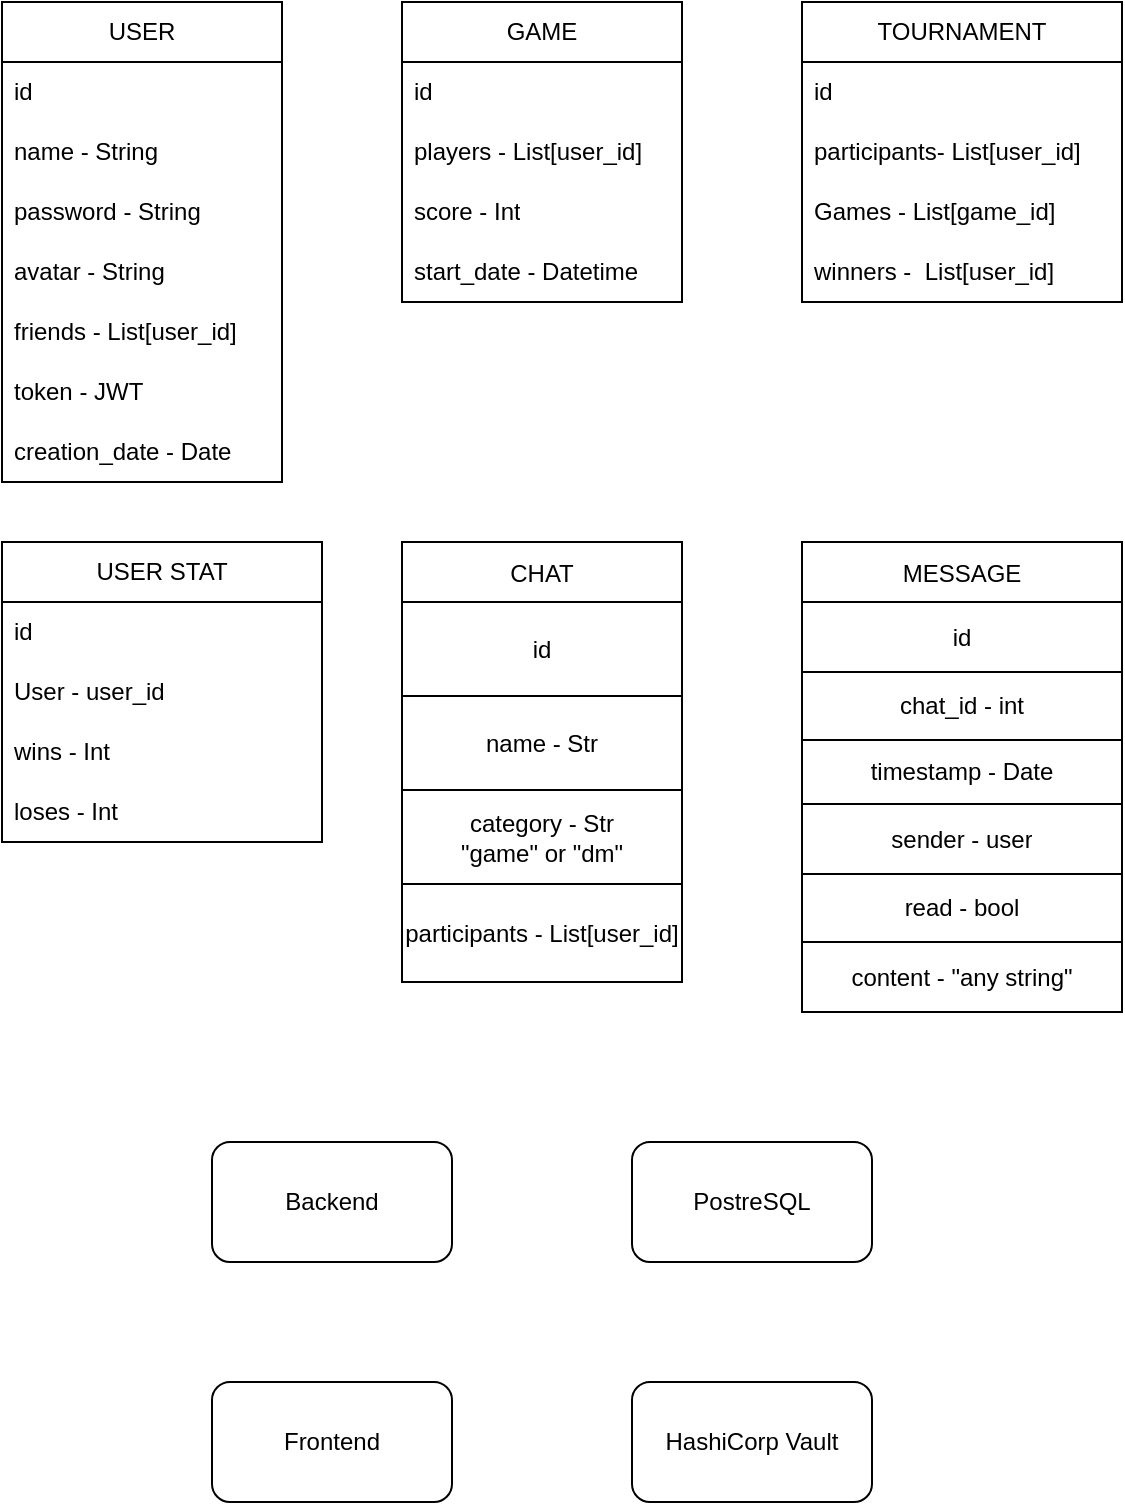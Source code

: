 <mxfile>
    <diagram id="yi2PZVy93b6bCMnaPCQZ" name="Page-1">
        <mxGraphModel dx="891" dy="772" grid="1" gridSize="10" guides="1" tooltips="1" connect="1" arrows="1" fold="1" page="1" pageScale="1" pageWidth="2000" pageHeight="2000" math="0" shadow="0">
            <root>
                <mxCell id="0"/>
                <mxCell id="1" parent="0"/>
                <mxCell id="2" value="PostreSQL" style="rounded=1;whiteSpace=wrap;html=1;" parent="1" vertex="1">
                    <mxGeometry x="435" y="730" width="120" height="60" as="geometry"/>
                </mxCell>
                <mxCell id="3" value="Backend" style="rounded=1;whiteSpace=wrap;html=1;" parent="1" vertex="1">
                    <mxGeometry x="225" y="730" width="120" height="60" as="geometry"/>
                </mxCell>
                <mxCell id="4" value="Frontend" style="rounded=1;whiteSpace=wrap;html=1;" parent="1" vertex="1">
                    <mxGeometry x="225" y="850" width="120" height="60" as="geometry"/>
                </mxCell>
                <mxCell id="15" value="USER" style="swimlane;fontStyle=0;childLayout=stackLayout;horizontal=1;startSize=30;horizontalStack=0;resizeParent=1;resizeParentMax=0;resizeLast=0;collapsible=1;marginBottom=0;whiteSpace=wrap;html=1;" parent="1" vertex="1">
                    <mxGeometry x="120" y="160" width="140" height="240" as="geometry"/>
                </mxCell>
                <mxCell id="16" value="id&amp;nbsp;" style="text;strokeColor=none;fillColor=none;align=left;verticalAlign=middle;spacingLeft=4;spacingRight=4;overflow=hidden;points=[[0,0.5],[1,0.5]];portConstraint=eastwest;rotatable=0;whiteSpace=wrap;html=1;" parent="15" vertex="1">
                    <mxGeometry y="30" width="140" height="30" as="geometry"/>
                </mxCell>
                <mxCell id="17" value="name - String" style="text;strokeColor=none;fillColor=none;align=left;verticalAlign=middle;spacingLeft=4;spacingRight=4;overflow=hidden;points=[[0,0.5],[1,0.5]];portConstraint=eastwest;rotatable=0;whiteSpace=wrap;html=1;" parent="15" vertex="1">
                    <mxGeometry y="60" width="140" height="30" as="geometry"/>
                </mxCell>
                <mxCell id="18" value="password - String" style="text;strokeColor=none;fillColor=none;align=left;verticalAlign=middle;spacingLeft=4;spacingRight=4;overflow=hidden;points=[[0,0.5],[1,0.5]];portConstraint=eastwest;rotatable=0;whiteSpace=wrap;html=1;" parent="15" vertex="1">
                    <mxGeometry y="90" width="140" height="30" as="geometry"/>
                </mxCell>
                <mxCell id="19" value="avatar - String" style="text;strokeColor=none;fillColor=none;align=left;verticalAlign=middle;spacingLeft=4;spacingRight=4;overflow=hidden;points=[[0,0.5],[1,0.5]];portConstraint=eastwest;rotatable=0;whiteSpace=wrap;html=1;" parent="15" vertex="1">
                    <mxGeometry y="120" width="140" height="30" as="geometry"/>
                </mxCell>
                <mxCell id="20" value="friends - List[user_id]" style="text;strokeColor=none;fillColor=none;align=left;verticalAlign=middle;spacingLeft=4;spacingRight=4;overflow=hidden;points=[[0,0.5],[1,0.5]];portConstraint=eastwest;rotatable=0;whiteSpace=wrap;html=1;" parent="15" vertex="1">
                    <mxGeometry y="150" width="140" height="30" as="geometry"/>
                </mxCell>
                <mxCell id="21" value="token - JWT" style="text;strokeColor=none;fillColor=none;align=left;verticalAlign=middle;spacingLeft=4;spacingRight=4;overflow=hidden;points=[[0,0.5],[1,0.5]];portConstraint=eastwest;rotatable=0;whiteSpace=wrap;html=1;" parent="15" vertex="1">
                    <mxGeometry y="180" width="140" height="30" as="geometry"/>
                </mxCell>
                <mxCell id="27" value="creation_date - Date" style="text;strokeColor=none;fillColor=none;align=left;verticalAlign=middle;spacingLeft=4;spacingRight=4;overflow=hidden;points=[[0,0.5],[1,0.5]];portConstraint=eastwest;rotatable=0;whiteSpace=wrap;html=1;" parent="15" vertex="1">
                    <mxGeometry y="210" width="140" height="30" as="geometry"/>
                </mxCell>
                <mxCell id="22" value="GAME" style="swimlane;fontStyle=0;childLayout=stackLayout;horizontal=1;startSize=30;horizontalStack=0;resizeParent=1;resizeParentMax=0;resizeLast=0;collapsible=1;marginBottom=0;whiteSpace=wrap;html=1;" parent="1" vertex="1">
                    <mxGeometry x="320" y="160" width="140" height="150" as="geometry"/>
                </mxCell>
                <mxCell id="24" value="id" style="text;strokeColor=none;fillColor=none;align=left;verticalAlign=middle;spacingLeft=4;spacingRight=4;overflow=hidden;points=[[0,0.5],[1,0.5]];portConstraint=eastwest;rotatable=0;whiteSpace=wrap;html=1;" parent="22" vertex="1">
                    <mxGeometry y="30" width="140" height="30" as="geometry"/>
                </mxCell>
                <mxCell id="32" value="players - List[user_id]" style="text;strokeColor=none;fillColor=none;align=left;verticalAlign=middle;spacingLeft=4;spacingRight=4;overflow=hidden;points=[[0,0.5],[1,0.5]];portConstraint=eastwest;rotatable=0;whiteSpace=wrap;html=1;" parent="22" vertex="1">
                    <mxGeometry y="60" width="140" height="30" as="geometry"/>
                </mxCell>
                <mxCell id="25" value="score - Int" style="text;strokeColor=none;fillColor=none;align=left;verticalAlign=middle;spacingLeft=4;spacingRight=4;overflow=hidden;points=[[0,0.5],[1,0.5]];portConstraint=eastwest;rotatable=0;whiteSpace=wrap;html=1;" parent="22" vertex="1">
                    <mxGeometry y="90" width="140" height="30" as="geometry"/>
                </mxCell>
                <mxCell id="26" value="start_date - Datetime" style="text;strokeColor=none;fillColor=none;align=left;verticalAlign=middle;spacingLeft=4;spacingRight=4;overflow=hidden;points=[[0,0.5],[1,0.5]];portConstraint=eastwest;rotatable=0;whiteSpace=wrap;html=1;" parent="22" vertex="1">
                    <mxGeometry y="120" width="140" height="30" as="geometry"/>
                </mxCell>
                <mxCell id="28" value="TOURNAMENT" style="swimlane;fontStyle=0;childLayout=stackLayout;horizontal=1;startSize=30;horizontalStack=0;resizeParent=1;resizeParentMax=0;resizeLast=0;collapsible=1;marginBottom=0;whiteSpace=wrap;html=1;" parent="1" vertex="1">
                    <mxGeometry x="520" y="160" width="160" height="150" as="geometry"/>
                </mxCell>
                <mxCell id="30" value="id" style="text;strokeColor=none;fillColor=none;align=left;verticalAlign=middle;spacingLeft=4;spacingRight=4;overflow=hidden;points=[[0,0.5],[1,0.5]];portConstraint=eastwest;rotatable=0;whiteSpace=wrap;html=1;" parent="28" vertex="1">
                    <mxGeometry y="30" width="160" height="30" as="geometry"/>
                </mxCell>
                <mxCell id="38" value="participants- List[user_id]" style="text;strokeColor=none;fillColor=none;align=left;verticalAlign=middle;spacingLeft=4;spacingRight=4;overflow=hidden;points=[[0,0.5],[1,0.5]];portConstraint=eastwest;rotatable=0;whiteSpace=wrap;html=1;" parent="28" vertex="1">
                    <mxGeometry y="60" width="160" height="30" as="geometry"/>
                </mxCell>
                <mxCell id="29" value="Games - List[game_id]" style="text;strokeColor=none;fillColor=none;align=left;verticalAlign=middle;spacingLeft=4;spacingRight=4;overflow=hidden;points=[[0,0.5],[1,0.5]];portConstraint=eastwest;rotatable=0;whiteSpace=wrap;html=1;" parent="28" vertex="1">
                    <mxGeometry y="90" width="160" height="30" as="geometry"/>
                </mxCell>
                <mxCell id="31" value="winners -&amp;nbsp; List[user_id]" style="text;strokeColor=none;fillColor=none;align=left;verticalAlign=middle;spacingLeft=4;spacingRight=4;overflow=hidden;points=[[0,0.5],[1,0.5]];portConstraint=eastwest;rotatable=0;whiteSpace=wrap;html=1;" parent="28" vertex="1">
                    <mxGeometry y="120" width="160" height="30" as="geometry"/>
                </mxCell>
                <mxCell id="37" value="HashiCorp Vault" style="rounded=1;whiteSpace=wrap;html=1;" parent="1" vertex="1">
                    <mxGeometry x="435" y="850" width="120" height="60" as="geometry"/>
                </mxCell>
                <mxCell id="39" value="USER STAT" style="swimlane;fontStyle=0;childLayout=stackLayout;horizontal=1;startSize=30;horizontalStack=0;resizeParent=1;resizeParentMax=0;resizeLast=0;collapsible=1;marginBottom=0;whiteSpace=wrap;html=1;" parent="1" vertex="1">
                    <mxGeometry x="120" y="430" width="160" height="150" as="geometry"/>
                </mxCell>
                <mxCell id="40" value="id" style="text;strokeColor=none;fillColor=none;align=left;verticalAlign=middle;spacingLeft=4;spacingRight=4;overflow=hidden;points=[[0,0.5],[1,0.5]];portConstraint=eastwest;rotatable=0;whiteSpace=wrap;html=1;" parent="39" vertex="1">
                    <mxGeometry y="30" width="160" height="30" as="geometry"/>
                </mxCell>
                <mxCell id="41" value="User - user_id" style="text;strokeColor=none;fillColor=none;align=left;verticalAlign=middle;spacingLeft=4;spacingRight=4;overflow=hidden;points=[[0,0.5],[1,0.5]];portConstraint=eastwest;rotatable=0;whiteSpace=wrap;html=1;" parent="39" vertex="1">
                    <mxGeometry y="60" width="160" height="30" as="geometry"/>
                </mxCell>
                <mxCell id="43" value="wins - Int" style="text;strokeColor=none;fillColor=none;align=left;verticalAlign=middle;spacingLeft=4;spacingRight=4;overflow=hidden;points=[[0,0.5],[1,0.5]];portConstraint=eastwest;rotatable=0;whiteSpace=wrap;html=1;" parent="39" vertex="1">
                    <mxGeometry y="90" width="160" height="30" as="geometry"/>
                </mxCell>
                <mxCell id="44" value="loses - Int" style="text;strokeColor=none;fillColor=none;align=left;verticalAlign=middle;spacingLeft=4;spacingRight=4;overflow=hidden;points=[[0,0.5],[1,0.5]];portConstraint=eastwest;rotatable=0;whiteSpace=wrap;html=1;" parent="39" vertex="1">
                    <mxGeometry y="120" width="160" height="30" as="geometry"/>
                </mxCell>
                <mxCell id="91" value="MESSAGE" style="shape=table;startSize=30;container=1;collapsible=0;childLayout=tableLayout;" parent="1" vertex="1">
                    <mxGeometry x="520" y="430" width="160" height="235" as="geometry"/>
                </mxCell>
                <mxCell id="92" style="shape=tableRow;horizontal=0;startSize=0;swimlaneHead=0;swimlaneBody=0;top=0;left=0;bottom=0;right=0;collapsible=0;dropTarget=0;fillColor=none;points=[[0,0.5],[1,0.5]];portConstraint=eastwest;" parent="91" vertex="1">
                    <mxGeometry y="30" width="160" height="35" as="geometry"/>
                </mxCell>
                <mxCell id="93" value="id" style="shape=partialRectangle;html=1;whiteSpace=wrap;connectable=0;overflow=hidden;fillColor=none;top=0;left=0;bottom=0;right=0;pointerEvents=1;" parent="92" vertex="1">
                    <mxGeometry width="160" height="35" as="geometry">
                        <mxRectangle width="160" height="35" as="alternateBounds"/>
                    </mxGeometry>
                </mxCell>
                <mxCell id="94" style="shape=tableRow;horizontal=0;startSize=0;swimlaneHead=0;swimlaneBody=0;top=0;left=0;bottom=0;right=0;collapsible=0;dropTarget=0;fillColor=none;points=[[0,0.5],[1,0.5]];portConstraint=eastwest;" parent="91" vertex="1">
                    <mxGeometry y="65" width="160" height="34" as="geometry"/>
                </mxCell>
                <mxCell id="95" value="chat_id - int" style="shape=partialRectangle;html=1;whiteSpace=wrap;connectable=0;overflow=hidden;fillColor=none;top=0;left=0;bottom=0;right=0;pointerEvents=1;" parent="94" vertex="1">
                    <mxGeometry width="160" height="34" as="geometry">
                        <mxRectangle width="160" height="34" as="alternateBounds"/>
                    </mxGeometry>
                </mxCell>
                <mxCell id="98" style="shape=tableRow;horizontal=0;startSize=0;swimlaneHead=0;swimlaneBody=0;top=0;left=0;bottom=0;right=0;collapsible=0;dropTarget=0;fillColor=none;points=[[0,0.5],[1,0.5]];portConstraint=eastwest;" parent="91" vertex="1">
                    <mxGeometry y="99" width="160" height="32" as="geometry"/>
                </mxCell>
                <mxCell id="99" value="timestamp - Date" style="shape=partialRectangle;html=1;whiteSpace=wrap;connectable=0;overflow=hidden;fillColor=none;top=0;left=0;bottom=0;right=0;pointerEvents=1;" parent="98" vertex="1">
                    <mxGeometry width="160" height="32" as="geometry">
                        <mxRectangle width="160" height="32" as="alternateBounds"/>
                    </mxGeometry>
                </mxCell>
                <mxCell id="100" style="shape=tableRow;horizontal=0;startSize=0;swimlaneHead=0;swimlaneBody=0;top=0;left=0;bottom=0;right=0;collapsible=0;dropTarget=0;fillColor=none;points=[[0,0.5],[1,0.5]];portConstraint=eastwest;" parent="91" vertex="1">
                    <mxGeometry y="131" width="160" height="35" as="geometry"/>
                </mxCell>
                <mxCell id="101" value="sender - user" style="shape=partialRectangle;html=1;whiteSpace=wrap;connectable=0;overflow=hidden;fillColor=none;top=0;left=0;bottom=0;right=0;pointerEvents=1;" parent="100" vertex="1">
                    <mxGeometry width="160" height="35" as="geometry">
                        <mxRectangle width="160" height="35" as="alternateBounds"/>
                    </mxGeometry>
                </mxCell>
                <mxCell id="102" style="shape=tableRow;horizontal=0;startSize=0;swimlaneHead=0;swimlaneBody=0;top=0;left=0;bottom=0;right=0;collapsible=0;dropTarget=0;fillColor=none;points=[[0,0.5],[1,0.5]];portConstraint=eastwest;" parent="91" vertex="1">
                    <mxGeometry y="166" width="160" height="34" as="geometry"/>
                </mxCell>
                <mxCell id="103" value="read - bool" style="shape=partialRectangle;html=1;whiteSpace=wrap;connectable=0;overflow=hidden;fillColor=none;top=0;left=0;bottom=0;right=0;pointerEvents=1;" parent="102" vertex="1">
                    <mxGeometry width="160" height="34" as="geometry">
                        <mxRectangle width="160" height="34" as="alternateBounds"/>
                    </mxGeometry>
                </mxCell>
                <mxCell id="104" style="shape=tableRow;horizontal=0;startSize=0;swimlaneHead=0;swimlaneBody=0;top=0;left=0;bottom=0;right=0;collapsible=0;dropTarget=0;fillColor=none;points=[[0,0.5],[1,0.5]];portConstraint=eastwest;" parent="91" vertex="1">
                    <mxGeometry y="200" width="160" height="35" as="geometry"/>
                </mxCell>
                <mxCell id="105" value="content - &quot;any string&quot;" style="shape=partialRectangle;html=1;whiteSpace=wrap;connectable=0;overflow=hidden;fillColor=none;top=0;left=0;bottom=0;right=0;pointerEvents=1;" parent="104" vertex="1">
                    <mxGeometry width="160" height="35" as="geometry">
                        <mxRectangle width="160" height="35" as="alternateBounds"/>
                    </mxGeometry>
                </mxCell>
                <mxCell id="106" value="CHAT" style="shape=table;startSize=30;container=1;collapsible=0;childLayout=tableLayout;" parent="1" vertex="1">
                    <mxGeometry x="320" y="430" width="140" height="220" as="geometry"/>
                </mxCell>
                <mxCell id="107" style="shape=tableRow;horizontal=0;startSize=0;swimlaneHead=0;swimlaneBody=0;top=0;left=0;bottom=0;right=0;collapsible=0;dropTarget=0;fillColor=none;points=[[0,0.5],[1,0.5]];portConstraint=eastwest;" parent="106" vertex="1">
                    <mxGeometry y="30" width="140" height="47" as="geometry"/>
                </mxCell>
                <mxCell id="108" value="id" style="shape=partialRectangle;html=1;whiteSpace=wrap;connectable=0;overflow=hidden;fillColor=none;top=0;left=0;bottom=0;right=0;pointerEvents=1;" parent="107" vertex="1">
                    <mxGeometry width="140" height="47" as="geometry">
                        <mxRectangle width="140" height="47" as="alternateBounds"/>
                    </mxGeometry>
                </mxCell>
                <mxCell id="109" style="shape=tableRow;horizontal=0;startSize=0;swimlaneHead=0;swimlaneBody=0;top=0;left=0;bottom=0;right=0;collapsible=0;dropTarget=0;fillColor=none;points=[[0,0.5],[1,0.5]];portConstraint=eastwest;" parent="106" vertex="1">
                    <mxGeometry y="77" width="140" height="47" as="geometry"/>
                </mxCell>
                <mxCell id="110" value="name - Str" style="shape=partialRectangle;html=1;whiteSpace=wrap;connectable=0;overflow=hidden;fillColor=none;top=0;left=0;bottom=0;right=0;pointerEvents=1;" parent="109" vertex="1">
                    <mxGeometry width="140" height="47" as="geometry">
                        <mxRectangle width="140" height="47" as="alternateBounds"/>
                    </mxGeometry>
                </mxCell>
                <mxCell id="111" style="shape=tableRow;horizontal=0;startSize=0;swimlaneHead=0;swimlaneBody=0;top=0;left=0;bottom=0;right=0;collapsible=0;dropTarget=0;fillColor=none;points=[[0,0.5],[1,0.5]];portConstraint=eastwest;" parent="106" vertex="1">
                    <mxGeometry y="124" width="140" height="47" as="geometry"/>
                </mxCell>
                <mxCell id="112" value="category - Str&lt;br&gt;&quot;game&quot; or &quot;dm&quot;" style="shape=partialRectangle;html=1;whiteSpace=wrap;connectable=0;overflow=hidden;fillColor=none;top=0;left=0;bottom=0;right=0;pointerEvents=1;" parent="111" vertex="1">
                    <mxGeometry width="140" height="47" as="geometry">
                        <mxRectangle width="140" height="47" as="alternateBounds"/>
                    </mxGeometry>
                </mxCell>
                <mxCell id="113" style="shape=tableRow;horizontal=0;startSize=0;swimlaneHead=0;swimlaneBody=0;top=0;left=0;bottom=0;right=0;collapsible=0;dropTarget=0;fillColor=none;points=[[0,0.5],[1,0.5]];portConstraint=eastwest;" parent="106" vertex="1">
                    <mxGeometry y="171" width="140" height="49" as="geometry"/>
                </mxCell>
                <mxCell id="114" value="participants - List[user_id]" style="shape=partialRectangle;html=1;whiteSpace=wrap;connectable=0;overflow=hidden;fillColor=none;top=0;left=0;bottom=0;right=0;pointerEvents=1;" parent="113" vertex="1">
                    <mxGeometry width="140" height="49" as="geometry">
                        <mxRectangle width="140" height="49" as="alternateBounds"/>
                    </mxGeometry>
                </mxCell>
            </root>
        </mxGraphModel>
    </diagram>
</mxfile>